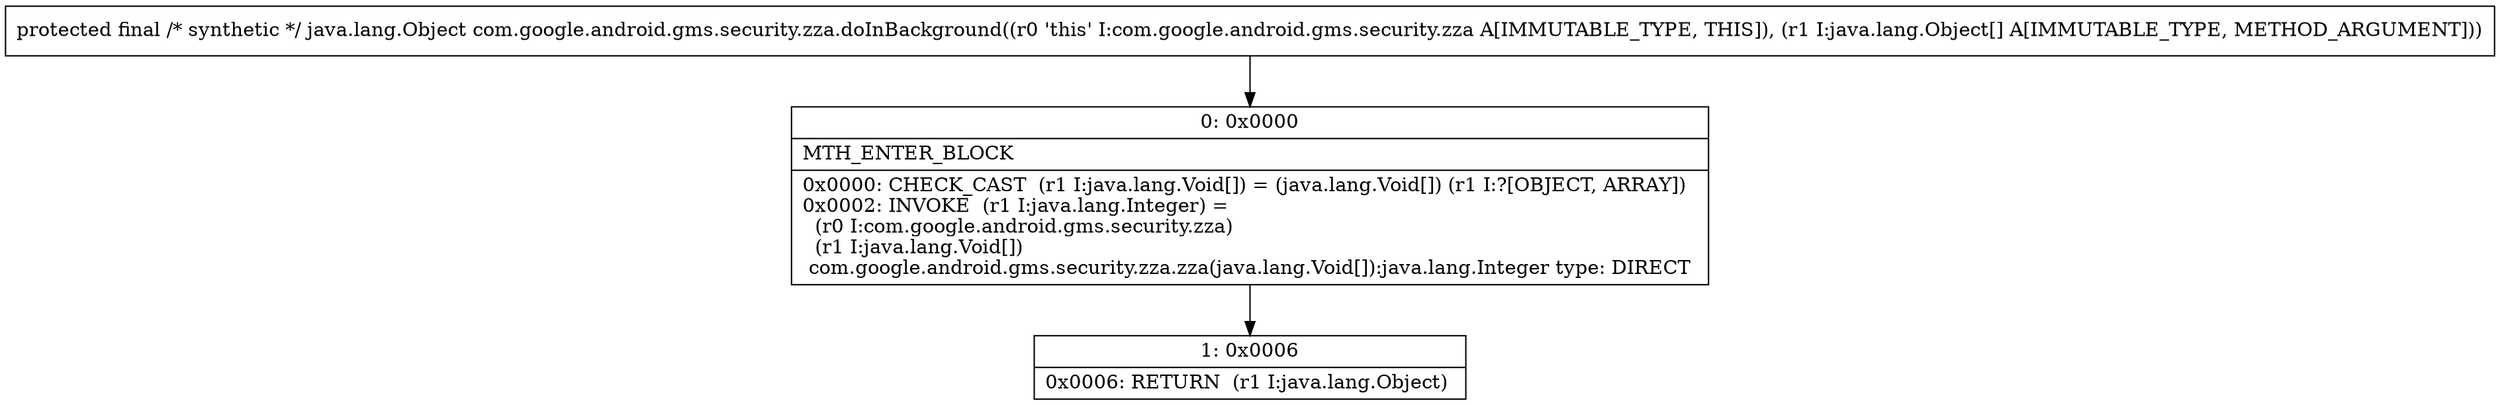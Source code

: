 digraph "CFG forcom.google.android.gms.security.zza.doInBackground([Ljava\/lang\/Object;)Ljava\/lang\/Object;" {
Node_0 [shape=record,label="{0\:\ 0x0000|MTH_ENTER_BLOCK\l|0x0000: CHECK_CAST  (r1 I:java.lang.Void[]) = (java.lang.Void[]) (r1 I:?[OBJECT, ARRAY]) \l0x0002: INVOKE  (r1 I:java.lang.Integer) = \l  (r0 I:com.google.android.gms.security.zza)\l  (r1 I:java.lang.Void[])\l com.google.android.gms.security.zza.zza(java.lang.Void[]):java.lang.Integer type: DIRECT \l}"];
Node_1 [shape=record,label="{1\:\ 0x0006|0x0006: RETURN  (r1 I:java.lang.Object) \l}"];
MethodNode[shape=record,label="{protected final \/* synthetic *\/ java.lang.Object com.google.android.gms.security.zza.doInBackground((r0 'this' I:com.google.android.gms.security.zza A[IMMUTABLE_TYPE, THIS]), (r1 I:java.lang.Object[] A[IMMUTABLE_TYPE, METHOD_ARGUMENT])) }"];
MethodNode -> Node_0;
Node_0 -> Node_1;
}

